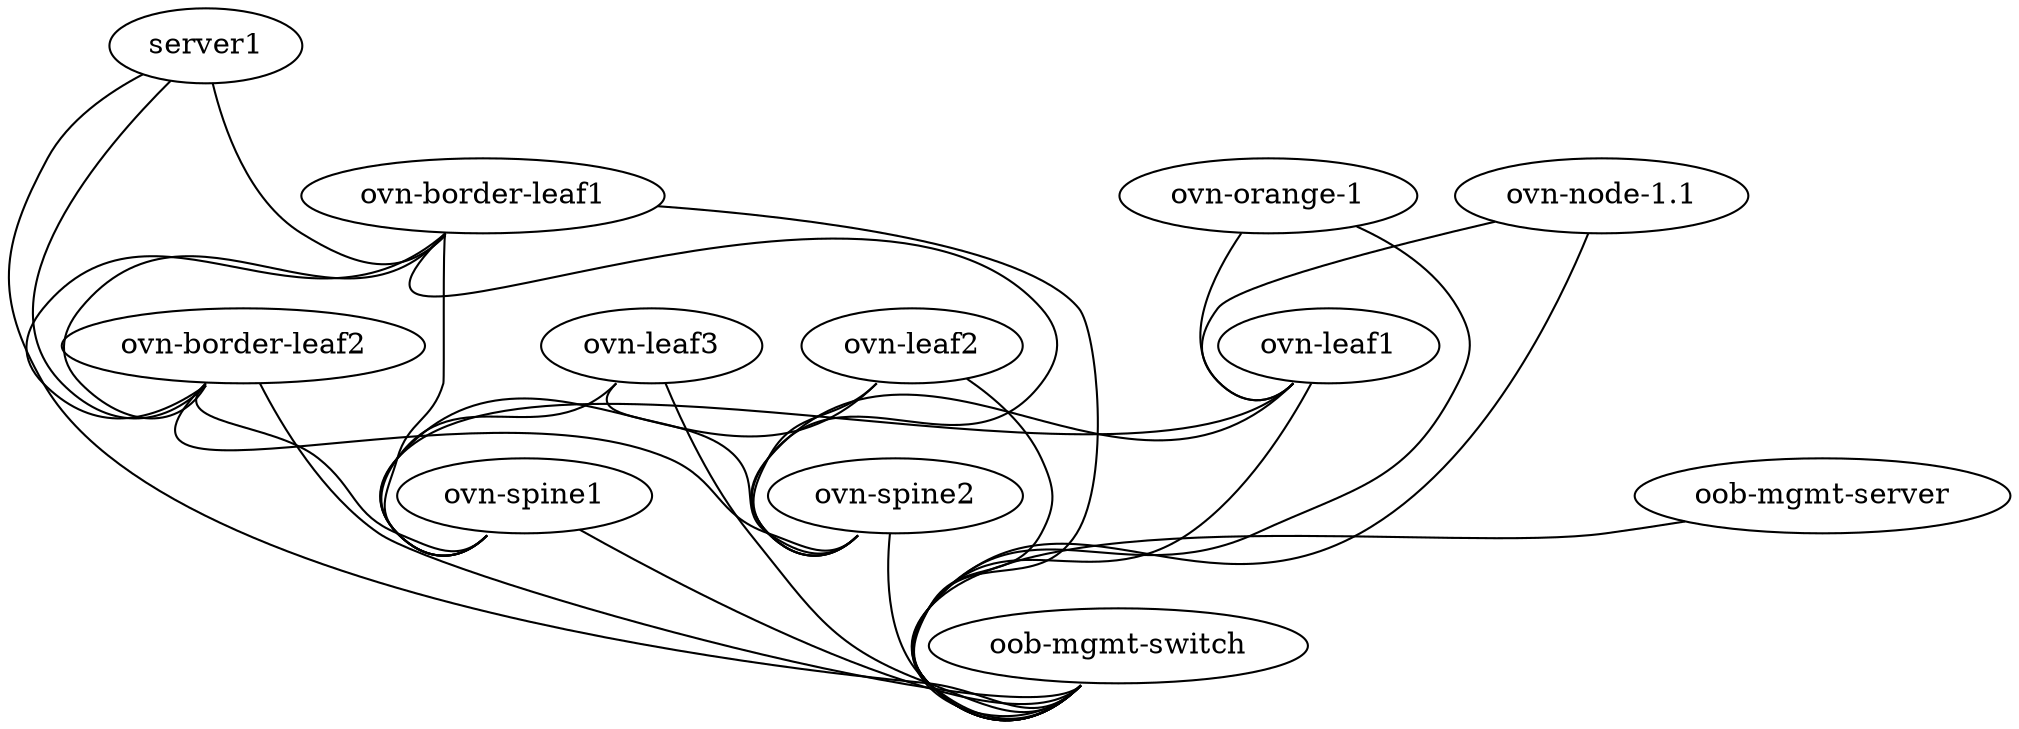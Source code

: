 graph vx {
 "ovn-leaf1" [function="leaf" os="CumulusCommunity/cumulus-vx" memory="300" config="./helper_scripts/extra_switch_config.sh"]
 "ovn-leaf2" [function="leaf" os="CumulusCommunity/cumulus-vx" memory="300" config="./helper_scripts/extra_switch_config.sh"]
 "ovn-leaf3" [function="leaf" os="CumulusCommunity/cumulus-vx" memory="300" config="./helper_scripts/extra_switch_config.sh"]
 "ovn-spine1" [function="spine" os="CumulusCommunity/cumulus-vx" memory="300" config="./helper_scripts/extra_switch_config.sh"]
 "ovn-spine2" [function="spine" os="CumulusCommunity/cumulus-vx" memory="300" config="./helper_scripts/extra_switch_config.sh"]
 "ovn-border-leaf1" [function="exit" os="CumulusCommunity/cumulus-vx" memory="300" config="./helper_scripts/extra_switch_config.sh"]
 "ovn-border-leaf2" [function="exit" os="CumulusCommunity/cumulus-vx" memory="300" config="./helper_scripts/extra_switch_config.sh"]
 "ovn-orange-1" [function="host" os="centos/7" memory="512" ubuntu=True config="./helper_scripts/extra_server_config.sh"]
 "ovn-node-1.1" [function="host" os="centos/7" memory="512" ubuntu=True config="./helper_scripts/extra_server_config.sh"]
 "server1" [function="host" os="centos/7" memory="512" ubuntu=True config="./helper_scripts/extra_server_config.sh"]
 "oob-mgmt-switch" [function="oob-switch" os="CumulusCommunity/cumulus-vx" memory="200" config="./helper_scripts/extra_switch_config.sh"]
 "oob-mgmt-server" [function="oob-server" os="centos/7" memory="400" ubuntu=True config="./helper_scripts/extra_server_config.sh"]

#spine to leaf
 "ovn-leaf1":"swp49" -- "ovn-spine1":"swp51"
 "ovn-leaf2":"swp49" -- "ovn-spine1":"swp52"
 "ovn-leaf3":"swp49" -- "ovn-spine1":"swp53"
 "ovn-leaf1":"swp50" -- "ovn-spine2":"swp51"
 "ovn-leaf2":"swp50" -- "ovn-spine2":"swp52"
 "ovn-leaf3":"swp50" -- "ovn-spine2":"swp53"

#test server to leaf
 "ovn-orange-1":"enp0s8" -- "ovn-leaf1":"swp1"
 "ovn-node-1.1":"enp0s8" -- "ovn-leaf1":"swp2"
 "server1":"enp0s1" -- "ovn-border-leaf1":"swp1"
 "server1":"enp0s2" -- "ovn-border-leaf2":"swp1"

#border leaf to spine connections
 "ovn-border-leaf1":"swp49" -- "ovn-spine1":"swp49"
 "ovn-border-leaf1":"swp50" -- "ovn-spine2":"swp50"
 "ovn-border-leaf2":"swp50" -- "ovn-spine1":"swp50"
 "ovn-border-leaf2":"swp49" -- "ovn-spine2":"swp49"

#border leaf to border leaf connections
 "ovn-border-leaf1":"swp51" -- "ovn-border-leaf2":"swp51"
 "ovn-border-leaf1":"swp52" -- "ovn-border-leaf2":"swp52"

#out of band management switch setup
 "oob-mgmt-server":"eth1" -- "oob-mgmt-switch":"swp20"
 "ovn-orange-1":"eth0" -- "oob-mgmt-switch":"swp1" [left_mac="A00000000031"]
 "ovn-node-1.1":"eth0" -- "oob-mgmt-switch":"swp2" [left_mac="A00000000032"]
 "server1":"eth0" -- "oob-mgmt-switch":"swp3" [left_mac="A00000000033"]
 "ovn-leaf1":"eth0" -- "oob-mgmt-switch":"swp4" [left_mac="A00000000011"]
 "ovn-leaf2":"eth0" -- "oob-mgmt-switch":"swp5" [left_mac="A00000000012"]
 "ovn-leaf3":"eth0" -- "oob-mgmt-switch":"swp6" [left_mac="A00000000013"]
 "ovn-spine1":"eth0" -- "oob-mgmt-switch":"swp7" [left_mac="A00000000021"]
 "ovn-spine2":"eth0" -- "oob-mgmt-switch":"swp8" [left_mac="A00000000022"]
 "ovn-border-leaf1":"eth0" -- "oob-mgmt-switch":"swp10" [left_mac="A00000000041"]
 "ovn-border-leaf2":"eth0" -- "oob-mgmt-switch":"swp11" [left_mac="A00000000042"]

}

